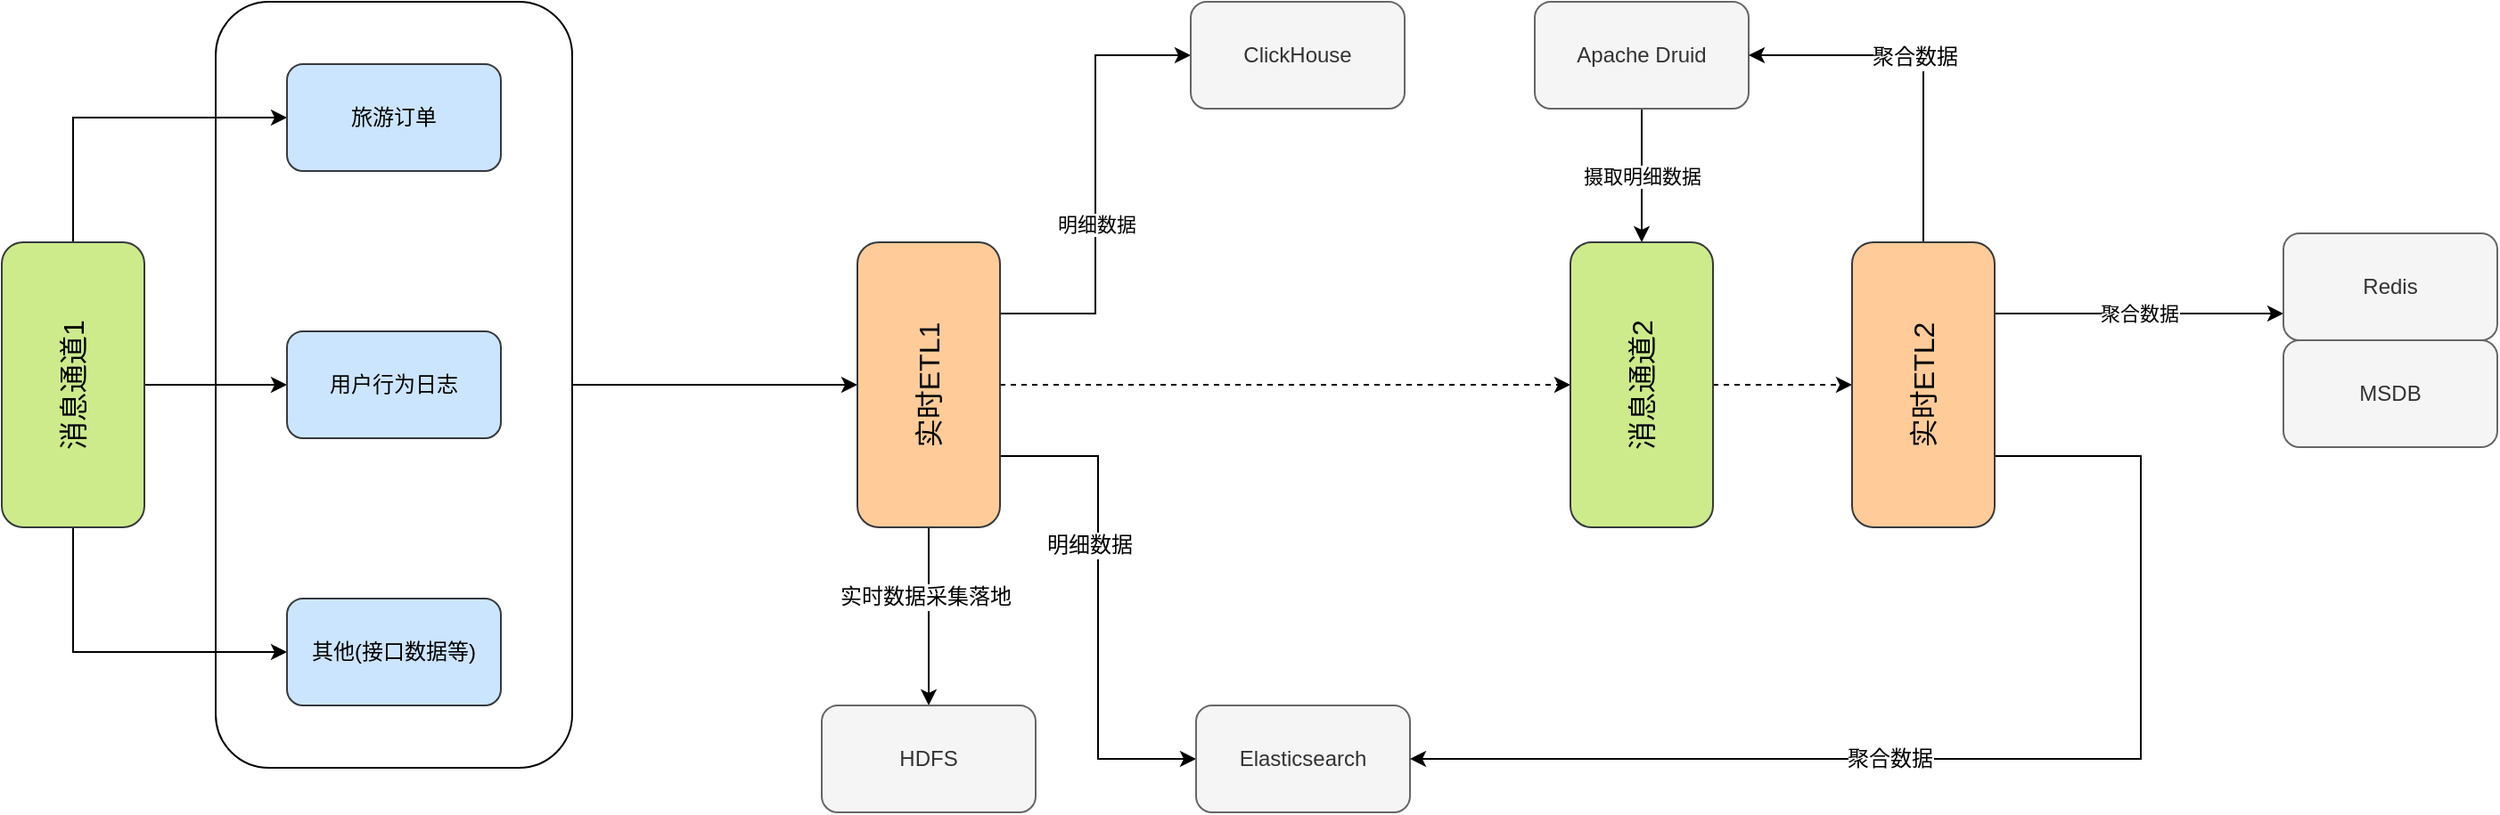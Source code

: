 <mxfile version="12.7.1" type="device"><diagram id="DXUrEa5MQpC3qo4ESLQs" name="Page-1"><mxGraphModel dx="1094" dy="435" grid="1" gridSize="10" guides="1" tooltips="1" connect="1" arrows="1" fold="1" page="1" pageScale="1" pageWidth="827" pageHeight="1169" math="0" shadow="0"><root><mxCell id="0"/><mxCell id="1" parent="0"/><mxCell id="tFaVTO-GeLudp6G31Bqc-23" style="edgeStyle=orthogonalEdgeStyle;rounded=0;orthogonalLoop=1;jettySize=auto;html=1;exitX=1;exitY=0.5;exitDx=0;exitDy=0;entryX=0;entryY=0.5;entryDx=0;entryDy=0;" edge="1" parent="1" source="tFaVTO-GeLudp6G31Bqc-22" target="tFaVTO-GeLudp6G31Bqc-9"><mxGeometry relative="1" as="geometry"/></mxCell><mxCell id="tFaVTO-GeLudp6G31Bqc-22" value="" style="rounded=1;whiteSpace=wrap;html=1;" vertex="1" parent="1"><mxGeometry x="160" y="25" width="200" height="430" as="geometry"/></mxCell><mxCell id="tFaVTO-GeLudp6G31Bqc-6" style="edgeStyle=orthogonalEdgeStyle;rounded=0;orthogonalLoop=1;jettySize=auto;html=1;exitX=0.5;exitY=0;exitDx=0;exitDy=0;entryX=0;entryY=0.5;entryDx=0;entryDy=0;" edge="1" parent="1" source="tFaVTO-GeLudp6G31Bqc-1" target="tFaVTO-GeLudp6G31Bqc-2"><mxGeometry relative="1" as="geometry"/></mxCell><mxCell id="tFaVTO-GeLudp6G31Bqc-7" style="edgeStyle=orthogonalEdgeStyle;rounded=0;orthogonalLoop=1;jettySize=auto;html=1;exitX=1;exitY=0.5;exitDx=0;exitDy=0;entryX=0;entryY=0.5;entryDx=0;entryDy=0;" edge="1" parent="1" source="tFaVTO-GeLudp6G31Bqc-1" target="tFaVTO-GeLudp6G31Bqc-5"><mxGeometry relative="1" as="geometry"/></mxCell><mxCell id="tFaVTO-GeLudp6G31Bqc-8" style="edgeStyle=orthogonalEdgeStyle;rounded=0;orthogonalLoop=1;jettySize=auto;html=1;exitX=0.5;exitY=1;exitDx=0;exitDy=0;entryX=0;entryY=0.5;entryDx=0;entryDy=0;" edge="1" parent="1" source="tFaVTO-GeLudp6G31Bqc-1" target="tFaVTO-GeLudp6G31Bqc-4"><mxGeometry relative="1" as="geometry"/></mxCell><mxCell id="tFaVTO-GeLudp6G31Bqc-1" value="&lt;font style=&quot;font-size: 16px&quot;&gt;消息通道1&lt;/font&gt;" style="rounded=1;whiteSpace=wrap;html=1;horizontal=0;fillColor=#cdeb8b;strokeColor=#36393d;" vertex="1" parent="1"><mxGeometry x="40" y="160" width="80" height="160" as="geometry"/></mxCell><mxCell id="tFaVTO-GeLudp6G31Bqc-2" value="旅游订单" style="rounded=1;whiteSpace=wrap;html=1;fillColor=#cce5ff;strokeColor=#36393d;" vertex="1" parent="1"><mxGeometry x="200" y="60" width="120" height="60" as="geometry"/></mxCell><mxCell id="tFaVTO-GeLudp6G31Bqc-34" value="摄取明细数据" style="edgeStyle=orthogonalEdgeStyle;rounded=0;orthogonalLoop=1;jettySize=auto;html=1;exitX=0.5;exitY=1;exitDx=0;exitDy=0;entryX=0.5;entryY=0;entryDx=0;entryDy=0;" edge="1" parent="1" source="tFaVTO-GeLudp6G31Bqc-3" target="tFaVTO-GeLudp6G31Bqc-11"><mxGeometry relative="1" as="geometry"/></mxCell><mxCell id="tFaVTO-GeLudp6G31Bqc-3" value="Apache Druid" style="rounded=1;whiteSpace=wrap;html=1;fillColor=#f5f5f5;strokeColor=#666666;fontColor=#333333;" vertex="1" parent="1"><mxGeometry x="900" y="25" width="120" height="60" as="geometry"/></mxCell><mxCell id="tFaVTO-GeLudp6G31Bqc-4" value="其他(接口数据等)" style="rounded=1;whiteSpace=wrap;html=1;fillColor=#cce5ff;strokeColor=#36393d;" vertex="1" parent="1"><mxGeometry x="200" y="360" width="120" height="60" as="geometry"/></mxCell><mxCell id="tFaVTO-GeLudp6G31Bqc-5" value="用户行为日志" style="rounded=1;whiteSpace=wrap;html=1;fillColor=#cce5ff;strokeColor=#36393d;" vertex="1" parent="1"><mxGeometry x="200" y="210" width="120" height="60" as="geometry"/></mxCell><mxCell id="tFaVTO-GeLudp6G31Bqc-16" style="edgeStyle=orthogonalEdgeStyle;rounded=0;orthogonalLoop=1;jettySize=auto;html=1;exitX=0.5;exitY=1;exitDx=0;exitDy=0;" edge="1" parent="1" source="tFaVTO-GeLudp6G31Bqc-9" target="tFaVTO-GeLudp6G31Bqc-15"><mxGeometry relative="1" as="geometry"/></mxCell><mxCell id="tFaVTO-GeLudp6G31Bqc-17" value="实时数据采集落地" style="text;html=1;align=center;verticalAlign=middle;resizable=0;points=[];labelBackgroundColor=#ffffff;" vertex="1" connectable="0" parent="tFaVTO-GeLudp6G31Bqc-16"><mxGeometry x="-0.22" y="-2" relative="1" as="geometry"><mxPoint as="offset"/></mxGeometry></mxCell><mxCell id="tFaVTO-GeLudp6G31Bqc-27" value="明细数据" style="edgeStyle=orthogonalEdgeStyle;rounded=0;orthogonalLoop=1;jettySize=auto;html=1;exitX=1;exitY=0.25;exitDx=0;exitDy=0;entryX=0;entryY=0.5;entryDx=0;entryDy=0;" edge="1" parent="1" source="tFaVTO-GeLudp6G31Bqc-9" target="tFaVTO-GeLudp6G31Bqc-14"><mxGeometry x="-0.179" relative="1" as="geometry"><mxPoint as="offset"/></mxGeometry></mxCell><mxCell id="tFaVTO-GeLudp6G31Bqc-29" style="edgeStyle=orthogonalEdgeStyle;rounded=0;orthogonalLoop=1;jettySize=auto;html=1;exitX=1;exitY=0.75;exitDx=0;exitDy=0;entryX=0;entryY=0.5;entryDx=0;entryDy=0;" edge="1" parent="1" source="tFaVTO-GeLudp6G31Bqc-9" target="tFaVTO-GeLudp6G31Bqc-13"><mxGeometry relative="1" as="geometry"/></mxCell><mxCell id="tFaVTO-GeLudp6G31Bqc-33" value="明细数据" style="text;html=1;align=center;verticalAlign=middle;resizable=0;points=[];labelBackgroundColor=#ffffff;" vertex="1" connectable="0" parent="tFaVTO-GeLudp6G31Bqc-29"><mxGeometry x="-0.464" y="-29" relative="1" as="geometry"><mxPoint x="24" y="30" as="offset"/></mxGeometry></mxCell><mxCell id="tFaVTO-GeLudp6G31Bqc-31" style="edgeStyle=orthogonalEdgeStyle;rounded=0;orthogonalLoop=1;jettySize=auto;html=1;exitX=1;exitY=0.5;exitDx=0;exitDy=0;entryX=0;entryY=0.5;entryDx=0;entryDy=0;dashed=1;" edge="1" parent="1" source="tFaVTO-GeLudp6G31Bqc-9" target="tFaVTO-GeLudp6G31Bqc-11"><mxGeometry relative="1" as="geometry"/></mxCell><mxCell id="tFaVTO-GeLudp6G31Bqc-9" value="&lt;span style=&quot;font-size: 16px&quot;&gt;实时ETL1&lt;/span&gt;" style="rounded=1;whiteSpace=wrap;html=1;horizontal=0;fillColor=#ffcc99;strokeColor=#36393d;" vertex="1" parent="1"><mxGeometry x="520" y="160" width="80" height="160" as="geometry"/></mxCell><mxCell id="tFaVTO-GeLudp6G31Bqc-21" style="edgeStyle=orthogonalEdgeStyle;rounded=0;orthogonalLoop=1;jettySize=auto;html=1;exitX=1;exitY=0.5;exitDx=0;exitDy=0;entryX=0;entryY=0.5;entryDx=0;entryDy=0;dashed=1;" edge="1" parent="1" source="tFaVTO-GeLudp6G31Bqc-11" target="tFaVTO-GeLudp6G31Bqc-20"><mxGeometry relative="1" as="geometry"/></mxCell><mxCell id="tFaVTO-GeLudp6G31Bqc-11" value="&lt;font style=&quot;font-size: 16px&quot;&gt;消息通道2&lt;/font&gt;" style="rounded=1;whiteSpace=wrap;html=1;horizontal=0;fillColor=#cdeb8b;strokeColor=#36393d;" vertex="1" parent="1"><mxGeometry x="920" y="160" width="80" height="160" as="geometry"/></mxCell><mxCell id="tFaVTO-GeLudp6G31Bqc-13" value="Elasticsearch" style="rounded=1;whiteSpace=wrap;html=1;fillColor=#f5f5f5;strokeColor=#666666;fontColor=#333333;" vertex="1" parent="1"><mxGeometry x="710" y="420" width="120" height="60" as="geometry"/></mxCell><mxCell id="tFaVTO-GeLudp6G31Bqc-14" value="ClickHouse" style="rounded=1;whiteSpace=wrap;html=1;fillColor=#f5f5f5;strokeColor=#666666;fontColor=#333333;" vertex="1" parent="1"><mxGeometry x="707" y="25" width="120" height="60" as="geometry"/></mxCell><mxCell id="tFaVTO-GeLudp6G31Bqc-15" value="HDFS" style="rounded=1;whiteSpace=wrap;html=1;fillColor=#f5f5f5;strokeColor=#666666;fontColor=#333333;" vertex="1" parent="1"><mxGeometry x="500" y="420" width="120" height="60" as="geometry"/></mxCell><mxCell id="tFaVTO-GeLudp6G31Bqc-32" style="edgeStyle=orthogonalEdgeStyle;rounded=0;orthogonalLoop=1;jettySize=auto;html=1;entryX=1;entryY=0.5;entryDx=0;entryDy=0;" edge="1" parent="1" source="tFaVTO-GeLudp6G31Bqc-20" target="tFaVTO-GeLudp6G31Bqc-13"><mxGeometry relative="1" as="geometry"><Array as="points"><mxPoint x="1240" y="280"/><mxPoint x="1240" y="450"/></Array></mxGeometry></mxCell><mxCell id="tFaVTO-GeLudp6G31Bqc-35" value="聚合数据" style="text;html=1;align=center;verticalAlign=middle;resizable=0;points=[];labelBackgroundColor=#ffffff;" vertex="1" connectable="0" parent="tFaVTO-GeLudp6G31Bqc-32"><mxGeometry x="0.029" y="2" relative="1" as="geometry"><mxPoint x="-53" y="-2" as="offset"/></mxGeometry></mxCell><mxCell id="tFaVTO-GeLudp6G31Bqc-36" style="edgeStyle=orthogonalEdgeStyle;rounded=0;orthogonalLoop=1;jettySize=auto;html=1;exitX=0.5;exitY=0;exitDx=0;exitDy=0;entryX=1;entryY=0.5;entryDx=0;entryDy=0;" edge="1" parent="1" source="tFaVTO-GeLudp6G31Bqc-20" target="tFaVTO-GeLudp6G31Bqc-3"><mxGeometry relative="1" as="geometry"/></mxCell><mxCell id="tFaVTO-GeLudp6G31Bqc-37" value="聚合数据" style="text;html=1;align=center;verticalAlign=middle;resizable=0;points=[];labelBackgroundColor=#ffffff;" vertex="1" connectable="0" parent="tFaVTO-GeLudp6G31Bqc-36"><mxGeometry x="0.025" y="5" relative="1" as="geometry"><mxPoint as="offset"/></mxGeometry></mxCell><mxCell id="tFaVTO-GeLudp6G31Bqc-40" value="聚合数据" style="edgeStyle=orthogonalEdgeStyle;rounded=0;orthogonalLoop=1;jettySize=auto;html=1;exitX=1;exitY=0.25;exitDx=0;exitDy=0;entryX=0;entryY=0.75;entryDx=0;entryDy=0;" edge="1" parent="1" source="tFaVTO-GeLudp6G31Bqc-20" target="tFaVTO-GeLudp6G31Bqc-38"><mxGeometry relative="1" as="geometry"/></mxCell><mxCell id="tFaVTO-GeLudp6G31Bqc-20" value="&lt;span style=&quot;font-size: 16px&quot;&gt;实时ETL2&lt;/span&gt;" style="rounded=1;whiteSpace=wrap;html=1;horizontal=0;fillColor=#ffcc99;strokeColor=#36393d;" vertex="1" parent="1"><mxGeometry x="1078" y="160" width="80" height="160" as="geometry"/></mxCell><mxCell id="tFaVTO-GeLudp6G31Bqc-38" value="Redis" style="rounded=1;whiteSpace=wrap;html=1;fillColor=#f5f5f5;strokeColor=#666666;fontColor=#333333;" vertex="1" parent="1"><mxGeometry x="1320" y="155" width="120" height="60" as="geometry"/></mxCell><mxCell id="tFaVTO-GeLudp6G31Bqc-39" value="MSDB" style="rounded=1;whiteSpace=wrap;html=1;fillColor=#f5f5f5;strokeColor=#666666;fontColor=#333333;" vertex="1" parent="1"><mxGeometry x="1320" y="215" width="120" height="60" as="geometry"/></mxCell></root></mxGraphModel></diagram></mxfile>